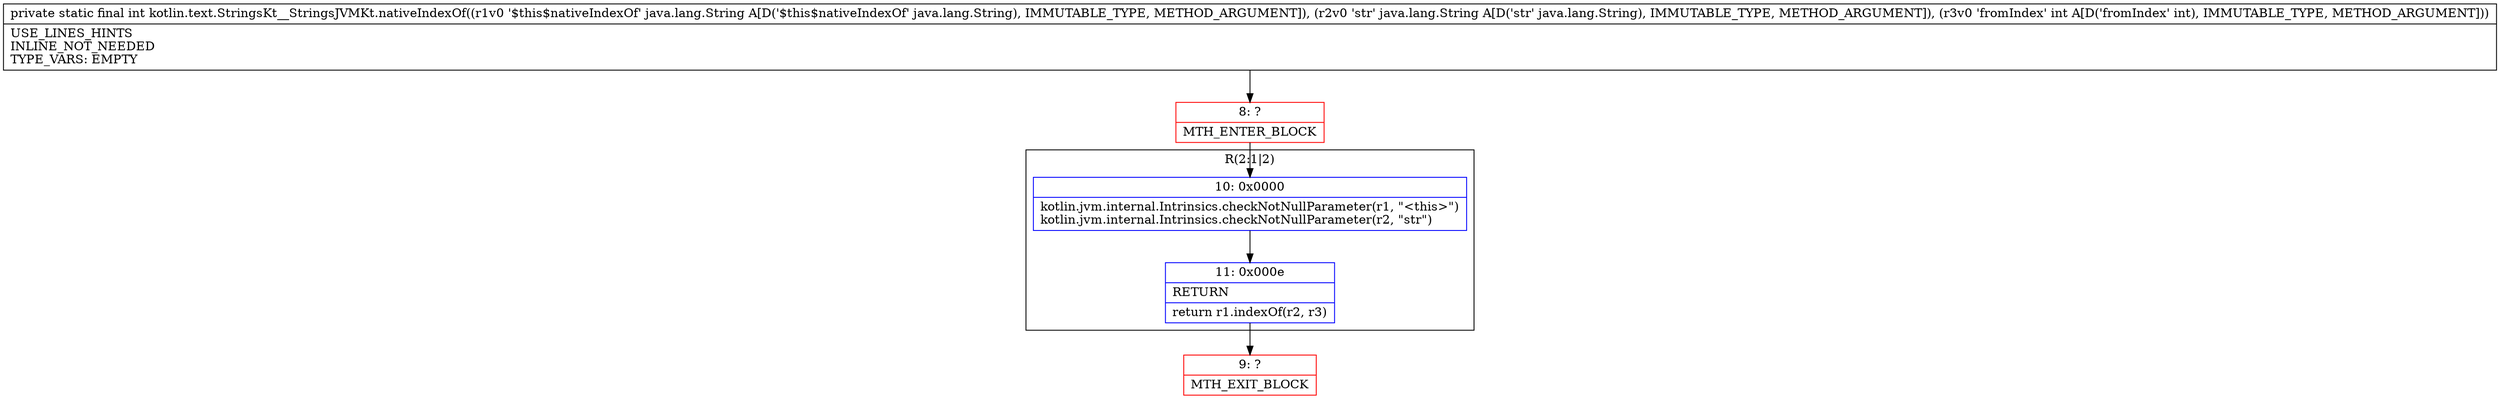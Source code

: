 digraph "CFG forkotlin.text.StringsKt__StringsJVMKt.nativeIndexOf(Ljava\/lang\/String;Ljava\/lang\/String;I)I" {
subgraph cluster_Region_460183881 {
label = "R(2:1|2)";
node [shape=record,color=blue];
Node_10 [shape=record,label="{10\:\ 0x0000|kotlin.jvm.internal.Intrinsics.checkNotNullParameter(r1, \"\<this\>\")\lkotlin.jvm.internal.Intrinsics.checkNotNullParameter(r2, \"str\")\l}"];
Node_11 [shape=record,label="{11\:\ 0x000e|RETURN\l|return r1.indexOf(r2, r3)\l}"];
}
Node_8 [shape=record,color=red,label="{8\:\ ?|MTH_ENTER_BLOCK\l}"];
Node_9 [shape=record,color=red,label="{9\:\ ?|MTH_EXIT_BLOCK\l}"];
MethodNode[shape=record,label="{private static final int kotlin.text.StringsKt__StringsJVMKt.nativeIndexOf((r1v0 '$this$nativeIndexOf' java.lang.String A[D('$this$nativeIndexOf' java.lang.String), IMMUTABLE_TYPE, METHOD_ARGUMENT]), (r2v0 'str' java.lang.String A[D('str' java.lang.String), IMMUTABLE_TYPE, METHOD_ARGUMENT]), (r3v0 'fromIndex' int A[D('fromIndex' int), IMMUTABLE_TYPE, METHOD_ARGUMENT]))  | USE_LINES_HINTS\lINLINE_NOT_NEEDED\lTYPE_VARS: EMPTY\l}"];
MethodNode -> Node_8;Node_10 -> Node_11;
Node_11 -> Node_9;
Node_8 -> Node_10;
}

